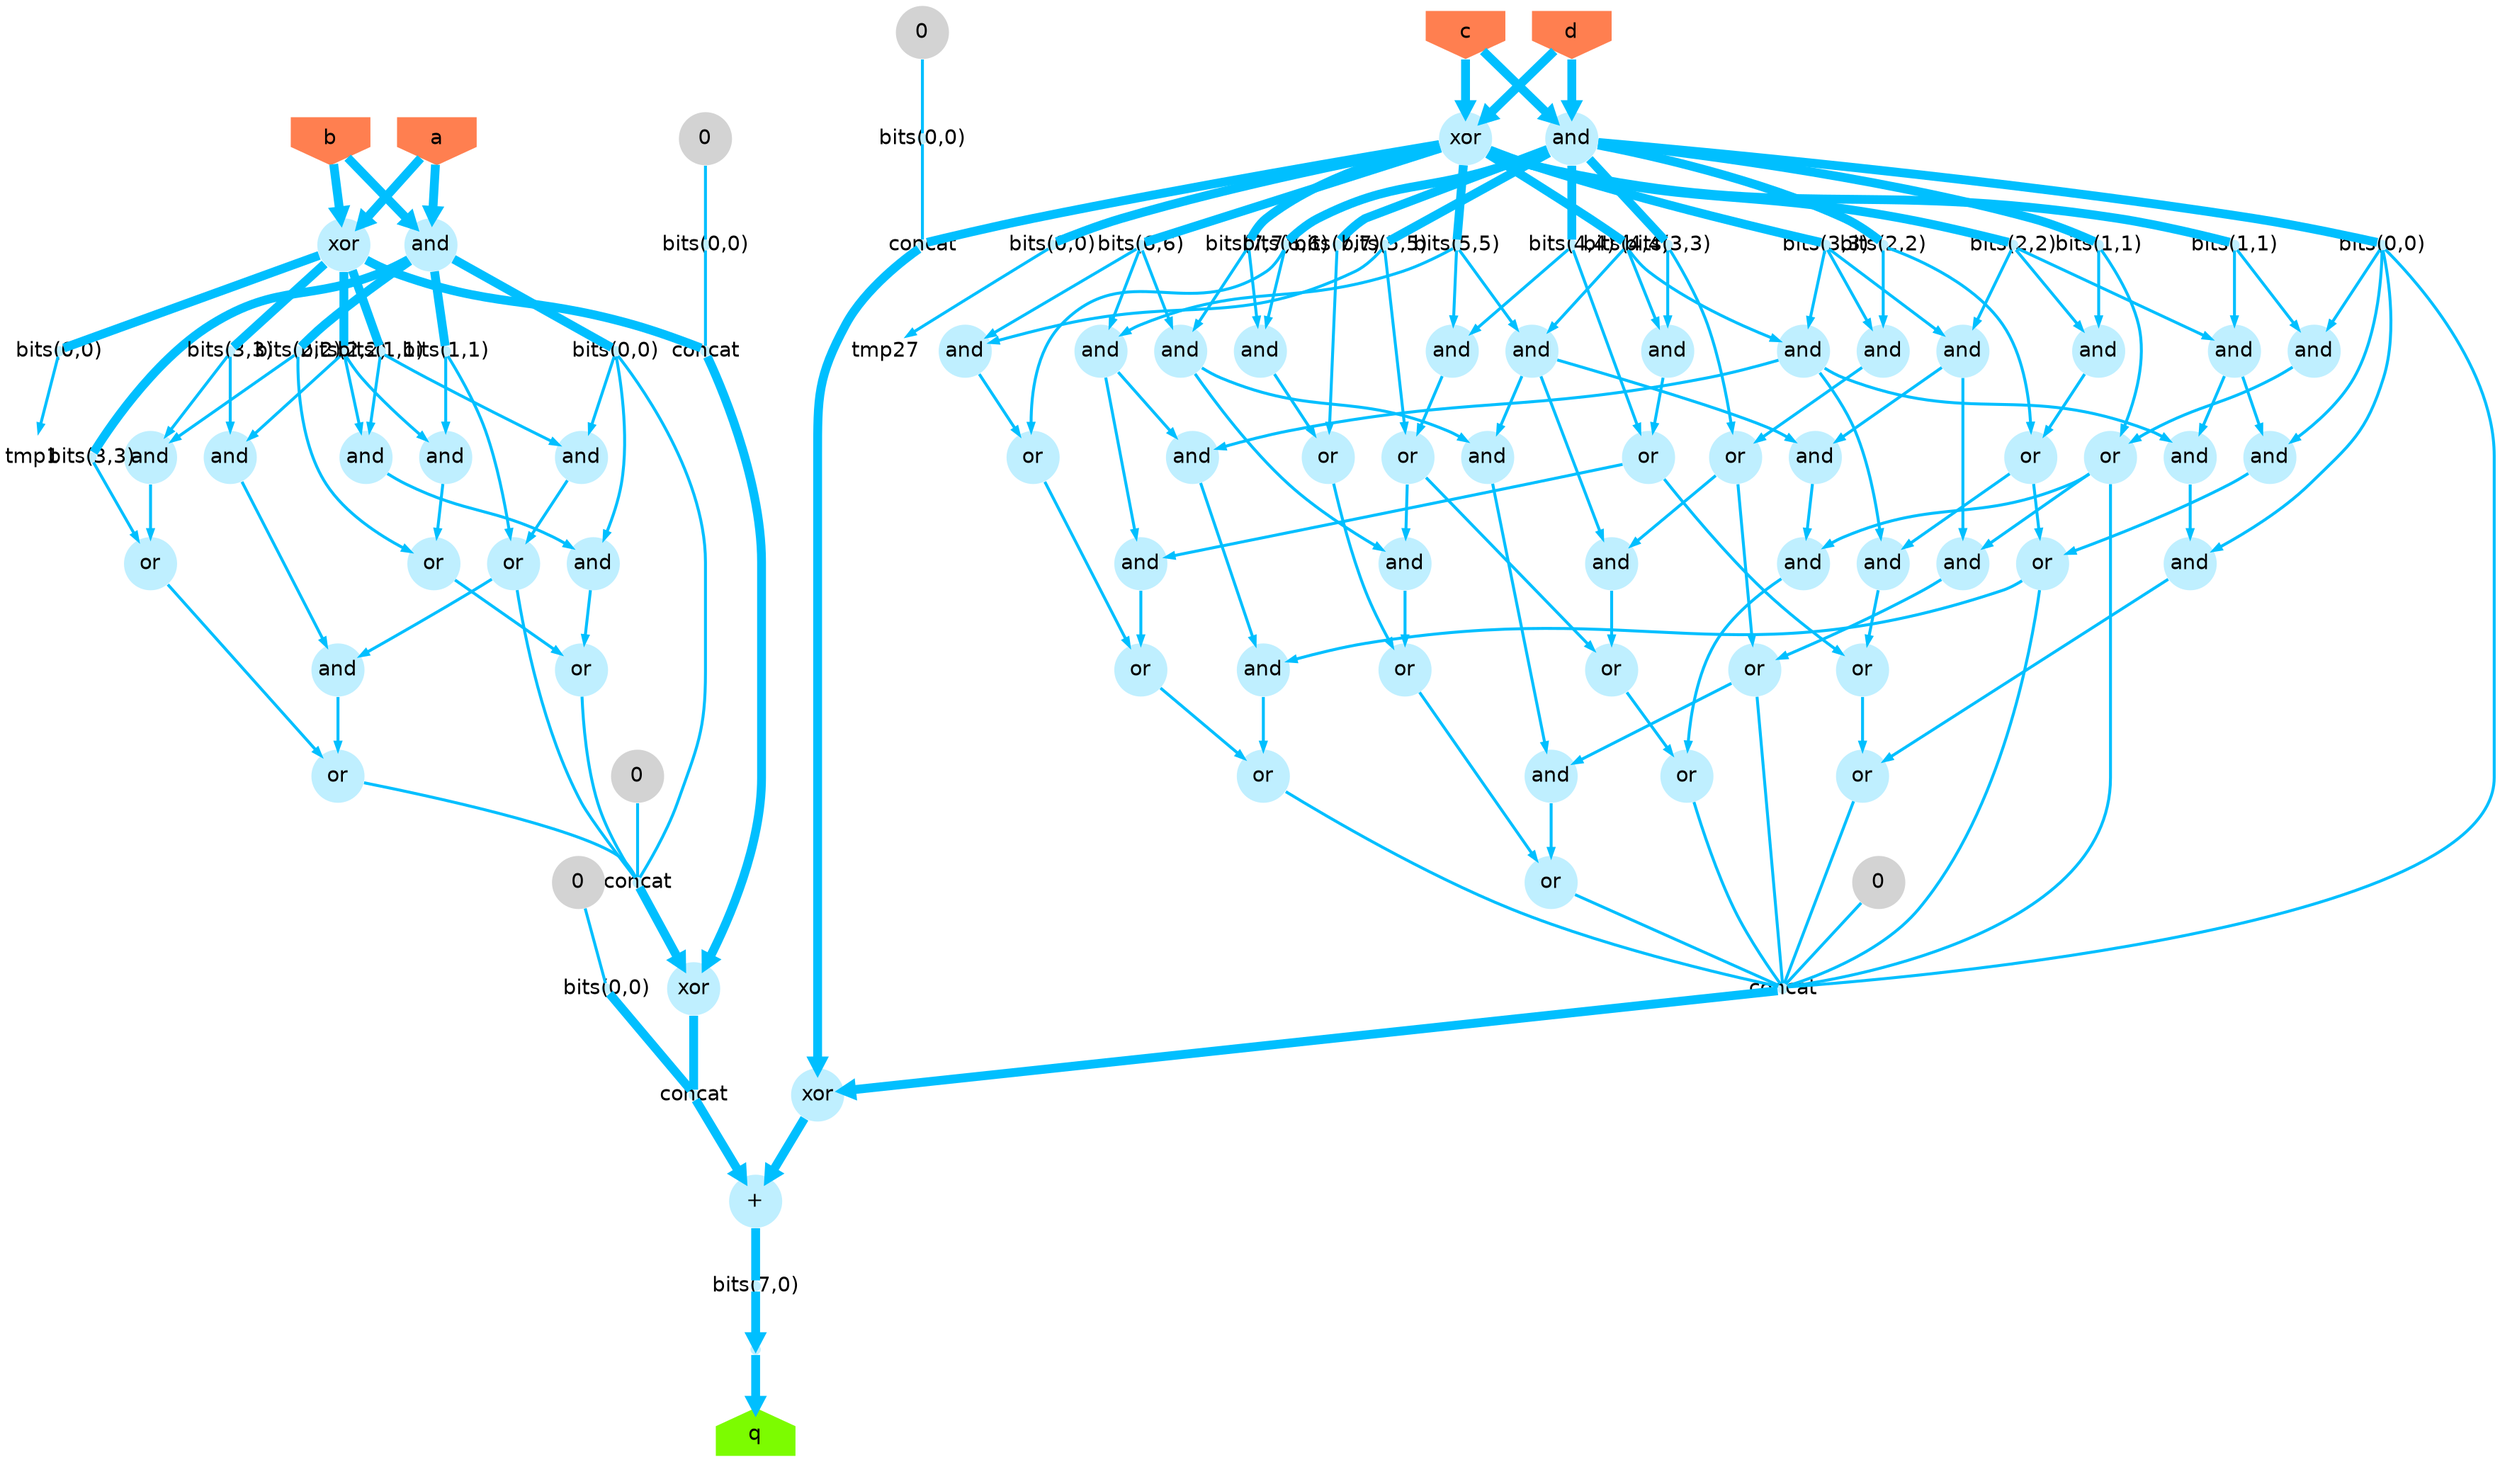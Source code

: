               digraph g {

              graph [splines="spline"];
              node [shape=circle, style=filled, fillcolor=lightblue1,
                    fontcolor=black, fontname=helvetica, penwidth=0,
                    fixedsize=true];
              edge [labelfloat=false, penwidth=2, color=deepskyblue, arrowsize=.5];
                  n0 [label="and"];
    n1 [label="bits(7,7)", height=.1, width=.1];
    n2 [label="bits(0,0)", height=.1, width=.1];
    n3 [label="and"];
    n4 [label="or"];
    n5 [label="or"];
    n6 [label="concat", height=.1, width=.1];
    n7 [label="bits(7,7)", height=.1, width=.1];
    n8 [label="or"];
    n9 [label="or"];
    n10 [label="bits(2,2)", height=.1, width=.1];
    n11 [label="and"];
    n12 [label="and"];
    n13 [label="concat", height=.1, width=.1];
    n14 [label="and"];
    n15 [label="and"];
    n16 [label="or"];
    n17 [label="and"];
    n18 [label="or"];
    n19 [label="and"];
    n20 [label="or"];
    n21 [label="or"];
    n22 [label="or"];
    n23 [label="and"];
    n24 [label="or"];
    n25 [label="bits(0,0)", height=.1, width=.1];
    n26 [label="and"];
    n27 [label="or"];
    n28 [label="xor"];
    n29 [label="bits(6,6)", height=.1, width=.1];
    n30 [label="+"];
    n31 [label="bits(0,0)", height=.1, width=.1];
    n32 [label="or"];
    n33 [label="and"];
    n34 [label="bits(4,4)", height=.1, width=.1];
    n35 [label="bits(1,1)", height=.1, width=.1];
    n36 [label="and"];
    n37 [label="and"];
    n38 [label="and"];
    n39 [label="and"];
    n40 [label="or"];
    n41 [label="xor"];
    n42 [label="and"];
    n43 [label="and"];
    n44 [label="or"];
    n45 [label="bits(5,5)", height=.1, width=.1];
    n46 [label="bits(4,4)", height=.1, width=.1];
    n47 [label="and"];
    n48 [label="or"];
    n49 [label="or"];
    n50 [label="and"];
    n51 [label="bits(2,2)", height=.1, width=.1];
    n52 [label="and"];
    n53 [label="bits(1,1)", height=.1, width=.1];
    n54 [label="and"];
    n55 [label="bits(2,2)", height=.1, width=.1];
    n56 [label="and"];
    n57 [label="and"];
    n58 [label="and"];
    n59 [label="bits(2,2)", height=.1, width=.1];
    n60 [label="or"];
    n61 [label="or"];
    n62 [label="and"];
    n63 [label="and"];
    n64 [label="bits(3,3)", height=.1, width=.1];
    n65 [label="bits(3,3)", height=.1, width=.1];
    n66 [label="and"];
    n67 [label="and"];
    n68 [label="bits(3,3)", height=.1, width=.1];
    n69 [label="or"];
    n70 [label="bits(0,0)", height=.1, width=.1];
    n71 [label="xor"];
    n72 [label="and"];
    n73 [label="or"];
    n74 [label="and"];
    n75 [label="bits(7,0)", height=.1, width=.1];
    n76 [label="and"];
    n77 [label="and"];
    n78 [label="and"];
    n79 [label="bits(1,1)", height=.1, width=.1];
    n80 [label="and"];
    n81 [label="concat", height=.1, width=.1];
    n82 [label="concat", height=.1, width=.1];
    n83 [label="or"];
    n84 [label="bits(6,6)", height=.1, width=.1];
    n85 [label="bits(5,5)", height=.1, width=.1];
    n86 [label="and"];
    n87 [label="bits(3,3)", height=.1, width=.1];
    n88 [label="bits(0,0)", height=.1, width=.1];
    n89 [label="xor"];
    n90 [label="and"];
    n91 [label="", height=.1, width=.1];
    n92 [label="or"];
    n93 [label="concat", height=.1, width=.1];
    n94 [label="bits(0,0)", height=.1, width=.1];
    n95 [label="bits(1,1)", height=.1, width=.1];
    n96 [label="bits(0,0)", height=.1, width=.1];
    n97 [label="0", shape=circle, fillcolor=lightgrey];
    n98 [label="a", shape=invhouse, fillcolor=coral];
    n99 [label="c", shape=invhouse, fillcolor=coral];
    n100 [label="q", shape=house, fillcolor=lawngreen];
    n101 [label="0", shape=circle, fillcolor=lightgrey];
    n102 [label="tmp27", shape=circle, fillcolor=none];
    n103 [label="d", shape=invhouse, fillcolor=coral];
    n104 [label="0", shape=circle, fillcolor=lightgrey];
    n105 [label="b", shape=invhouse, fillcolor=coral];
    n106 [label="0", shape=circle, fillcolor=lightgrey];
    n107 [label="tmp1", shape=circle, fillcolor=none];
    n108 [label="0", shape=circle, fillcolor=lightgrey];
   n0 -> n5 [label="", penwidth="2", arrowhead="normal"];
   n1 -> n32 [label="", penwidth="2", arrowhead="normal"];
   n2 -> n82 [label="", penwidth="2", arrowhead="none"];
   n3 -> n18 [label="", penwidth="2", arrowhead="normal"];
   n4 -> n58 [label="", penwidth="2", arrowhead="normal"];
   n4 -> n93 [label="", penwidth="2", arrowhead="none"];
   n5 -> n73 [label="", penwidth="2", arrowhead="normal"];
   n6 -> n89 [label="", penwidth="6", arrowhead="normal"];
   n7 -> n12 [label="", penwidth="2", arrowhead="normal"];
   n7 -> n86 [label="", penwidth="2", arrowhead="normal"];
   n8 -> n15 [label="", penwidth="2", arrowhead="normal"];
   n8 -> n93 [label="", penwidth="2", arrowhead="none"];
   n9 -> n17 [label="", penwidth="2", arrowhead="normal"];
   n9 -> n78 [label="", penwidth="2", arrowhead="normal"];
   n9 -> n93 [label="", penwidth="2", arrowhead="none"];
   n10 -> n69 [label="", penwidth="2", arrowhead="normal"];
   n10 -> n90 [label="", penwidth="2", arrowhead="normal"];
   n11 -> n44 [label="", penwidth="2", arrowhead="normal"];
   n12 -> n32 [label="", penwidth="2", arrowhead="normal"];
   n13 -> n28 [label="", penwidth="6", arrowhead="normal"];
   n14 -> n17 [label="", penwidth="2", arrowhead="normal"];
   n14 -> n37 [label="", penwidth="2", arrowhead="normal"];
   n15 -> n49 [label="", penwidth="2", arrowhead="normal"];
   n16 -> n22 [label="", penwidth="2", arrowhead="normal"];
   n17 -> n4 [label="", penwidth="2", arrowhead="normal"];
   n18 -> n4 [label="", penwidth="2", arrowhead="normal"];
   n18 -> n80 [label="", penwidth="2", arrowhead="normal"];
   n19 -> n27 [label="", penwidth="2", arrowhead="normal"];
   n20 -> n49 [label="", penwidth="2", arrowhead="normal"];
   n21 -> n6 [label="", penwidth="2", arrowhead="none"];
   n21 -> n33 [label="", penwidth="2", arrowhead="normal"];
   n22 -> n6 [label="", penwidth="2", arrowhead="none"];
   n23 -> n61 [label="", penwidth="2", arrowhead="normal"];
   n24 -> n27 [label="", penwidth="2", arrowhead="normal"];
   n25 -> n13 [label="", penwidth="2", arrowhead="none"];
   n26 -> n69 [label="", penwidth="2", arrowhead="normal"];
   n27 -> n93 [label="", penwidth="2", arrowhead="none"];
   n28 -> n30 [label="", penwidth="6", arrowhead="normal"];
   n29 -> n66 [label="", penwidth="2", arrowhead="normal"];
   n29 -> n74 [label="", penwidth="2", arrowhead="normal"];
   n29 -> n86 [label="", penwidth="2", arrowhead="normal"];
   n30 -> n75 [label="", penwidth="6", arrowhead="none"];
   n31 -> n107 [label="", penwidth="2", arrowhead="normal"];
   n32 -> n5 [label="", penwidth="2", arrowhead="normal"];
   n33 -> n22 [label="", penwidth="2", arrowhead="normal"];
   n34 -> n36 [label="", penwidth="2", arrowhead="normal"];
   n34 -> n61 [label="", penwidth="2", arrowhead="normal"];
   n35 -> n9 [label="", penwidth="2", arrowhead="normal"];
   n35 -> n11 [label="", penwidth="2", arrowhead="normal"];
   n36 -> n83 [label="", penwidth="2", arrowhead="normal"];
   n37 -> n78 [label="", penwidth="2", arrowhead="normal"];
   n38 -> n37 [label="", penwidth="2", arrowhead="normal"];
   n38 -> n42 [label="", penwidth="2", arrowhead="normal"];
   n38 -> n80 [label="", penwidth="2", arrowhead="normal"];
   n39 -> n52 [label="", penwidth="2", arrowhead="normal"];
   n39 -> n54 [label="", penwidth="2", arrowhead="normal"];
   n39 -> n67 [label="", penwidth="2", arrowhead="normal"];
   n40 -> n20 [label="", penwidth="2", arrowhead="normal"];
   n41 -> n7 [label="", penwidth="6", arrowhead="none"];
   n41 -> n13 [label="", penwidth="6", arrowhead="none"];
   n41 -> n29 [label="", penwidth="6", arrowhead="none"];
   n41 -> n45 [label="", penwidth="6", arrowhead="none"];
   n41 -> n46 [label="", penwidth="6", arrowhead="none"];
   n41 -> n59 [label="", penwidth="6", arrowhead="none"];
   n41 -> n64 [label="", penwidth="6", arrowhead="none"];
   n41 -> n79 [label="", penwidth="6", arrowhead="none"];
   n41 -> n96 [label="", penwidth="6", arrowhead="none"];
   n42 -> n58 [label="", penwidth="2", arrowhead="normal"];
   n43 -> n33 [label="", penwidth="2", arrowhead="normal"];
   n44 -> n8 [label="", penwidth="2", arrowhead="normal"];
   n44 -> n52 [label="", penwidth="2", arrowhead="normal"];
   n45 -> n36 [label="", penwidth="2", arrowhead="normal"];
   n45 -> n38 [label="", penwidth="2", arrowhead="normal"];
   n45 -> n66 [label="", penwidth="2", arrowhead="normal"];
   n46 -> n23 [label="", penwidth="2", arrowhead="normal"];
   n46 -> n38 [label="", penwidth="2", arrowhead="normal"];
   n46 -> n39 [label="", penwidth="2", arrowhead="normal"];
   n47 -> n54 [label="", penwidth="2", arrowhead="normal"];
   n47 -> n72 [label="", penwidth="2", arrowhead="normal"];
   n48 -> n92 [label="", penwidth="2", arrowhead="normal"];
   n49 -> n93 [label="", penwidth="2", arrowhead="none"];
   n50 -> n1 [label="", penwidth="6", arrowhead="none"];
   n50 -> n34 [label="", penwidth="6", arrowhead="none"];
   n50 -> n35 [label="", penwidth="6", arrowhead="none"];
   n50 -> n51 [label="", penwidth="6", arrowhead="none"];
   n50 -> n65 [label="", penwidth="6", arrowhead="none"];
   n50 -> n70 [label="", penwidth="6", arrowhead="none"];
   n50 -> n84 [label="", penwidth="6", arrowhead="none"];
   n50 -> n85 [label="", penwidth="6", arrowhead="none"];
   n51 -> n3 [label="", penwidth="2", arrowhead="normal"];
   n51 -> n44 [label="", penwidth="2", arrowhead="normal"];
   n52 -> n24 [label="", penwidth="2", arrowhead="normal"];
   n53 -> n21 [label="", penwidth="2", arrowhead="normal"];
   n53 -> n26 [label="", penwidth="2", arrowhead="normal"];
   n54 -> n19 [label="", penwidth="2", arrowhead="normal"];
   n55 -> n26 [label="", penwidth="2", arrowhead="normal"];
   n55 -> n43 [label="", penwidth="2", arrowhead="normal"];
   n55 -> n63 [label="", penwidth="2", arrowhead="normal"];
   n56 -> n10 [label="", penwidth="6", arrowhead="none"];
   n56 -> n53 [label="", penwidth="6", arrowhead="none"];
   n56 -> n68 [label="", penwidth="6", arrowhead="none"];
   n56 -> n94 [label="", penwidth="6", arrowhead="none"];
   n57 -> n60 [label="", penwidth="2", arrowhead="normal"];
   n58 -> n73 [label="", penwidth="2", arrowhead="normal"];
   n59 -> n11 [label="", penwidth="2", arrowhead="normal"];
   n59 -> n14 [label="", penwidth="2", arrowhead="normal"];
   n59 -> n47 [label="", penwidth="2", arrowhead="normal"];
   n60 -> n6 [label="", penwidth="2", arrowhead="none"];
   n61 -> n24 [label="", penwidth="2", arrowhead="normal"];
   n61 -> n62 [label="", penwidth="2", arrowhead="normal"];
   n62 -> n20 [label="", penwidth="2", arrowhead="normal"];
   n63 -> n57 [label="", penwidth="2", arrowhead="normal"];
   n64 -> n3 [label="", penwidth="2", arrowhead="normal"];
   n64 -> n14 [label="", penwidth="2", arrowhead="normal"];
   n64 -> n39 [label="", penwidth="2", arrowhead="normal"];
   n65 -> n18 [label="", penwidth="2", arrowhead="normal"];
   n65 -> n23 [label="", penwidth="2", arrowhead="normal"];
   n66 -> n62 [label="", penwidth="2", arrowhead="normal"];
   n66 -> n67 [label="", penwidth="2", arrowhead="normal"];
   n67 -> n15 [label="", penwidth="2", arrowhead="normal"];
   n68 -> n16 [label="", penwidth="2", arrowhead="normal"];
   n69 -> n60 [label="", penwidth="2", arrowhead="normal"];
   n70 -> n19 [label="", penwidth="2", arrowhead="normal"];
   n70 -> n72 [label="", penwidth="2", arrowhead="normal"];
   n70 -> n76 [label="", penwidth="2", arrowhead="normal"];
   n70 -> n93 [label="", penwidth="2", arrowhead="none"];
   n71 -> n31 [label="", penwidth="6", arrowhead="none"];
   n71 -> n55 [label="", penwidth="6", arrowhead="none"];
   n71 -> n82 [label="", penwidth="6", arrowhead="none"];
   n71 -> n87 [label="", penwidth="6", arrowhead="none"];
   n71 -> n95 [label="", penwidth="6", arrowhead="none"];
   n72 -> n8 [label="", penwidth="2", arrowhead="normal"];
   n73 -> n93 [label="", penwidth="2", arrowhead="none"];
   n74 -> n40 [label="", penwidth="2", arrowhead="normal"];
   n75 -> n91 [label="", penwidth="6", arrowhead="normal"];
   n76 -> n9 [label="", penwidth="2", arrowhead="normal"];
   n77 -> n21 [label="", penwidth="2", arrowhead="normal"];
   n78 -> n92 [label="", penwidth="2", arrowhead="normal"];
   n79 -> n47 [label="", penwidth="2", arrowhead="normal"];
   n79 -> n76 [label="", penwidth="2", arrowhead="normal"];
   n80 -> n48 [label="", penwidth="2", arrowhead="normal"];
   n81 -> n30 [label="", penwidth="6", arrowhead="normal"];
   n82 -> n89 [label="", penwidth="6", arrowhead="normal"];
   n83 -> n0 [label="", penwidth="2", arrowhead="normal"];
   n83 -> n48 [label="", penwidth="2", arrowhead="normal"];
   n84 -> n12 [label="", penwidth="2", arrowhead="normal"];
   n84 -> n40 [label="", penwidth="2", arrowhead="normal"];
   n85 -> n74 [label="", penwidth="2", arrowhead="normal"];
   n85 -> n83 [label="", penwidth="2", arrowhead="normal"];
   n86 -> n0 [label="", penwidth="2", arrowhead="normal"];
   n86 -> n42 [label="", penwidth="2", arrowhead="normal"];
   n87 -> n43 [label="", penwidth="2", arrowhead="normal"];
   n87 -> n90 [label="", penwidth="2", arrowhead="normal"];
   n88 -> n81 [label="", penwidth="6", arrowhead="none"];
   n89 -> n81 [label="", penwidth="6", arrowhead="none"];
   n90 -> n16 [label="", penwidth="2", arrowhead="normal"];
   n91 -> n100 [label="", penwidth="6", arrowhead="normal"];
   n92 -> n93 [label="", penwidth="2", arrowhead="none"];
   n93 -> n28 [label="", penwidth="6", arrowhead="normal"];
   n94 -> n6 [label="", penwidth="2", arrowhead="none"];
   n94 -> n57 [label="", penwidth="2", arrowhead="normal"];
   n94 -> n77 [label="", penwidth="2", arrowhead="normal"];
   n95 -> n63 [label="", penwidth="2", arrowhead="normal"];
   n95 -> n77 [label="", penwidth="2", arrowhead="normal"];
   n96 -> n102 [label="", penwidth="2", arrowhead="normal"];
   n97 -> n88 [label="", penwidth="2", arrowhead="none"];
   n98 -> n56 [label="", penwidth="6", arrowhead="normal"];
   n98 -> n71 [label="", penwidth="6", arrowhead="normal"];
   n99 -> n41 [label="", penwidth="6", arrowhead="normal"];
   n99 -> n50 [label="", penwidth="6", arrowhead="normal"];
   n101 -> n2 [label="", penwidth="2", arrowhead="none"];
   n103 -> n41 [label="", penwidth="6", arrowhead="normal"];
   n103 -> n50 [label="", penwidth="6", arrowhead="normal"];
   n104 -> n6 [label="", penwidth="2", arrowhead="none"];
   n105 -> n56 [label="", penwidth="6", arrowhead="normal"];
   n105 -> n71 [label="", penwidth="6", arrowhead="normal"];
   n106 -> n25 [label="", penwidth="2", arrowhead="none"];
   n108 -> n93 [label="", penwidth="2", arrowhead="none"];
}

